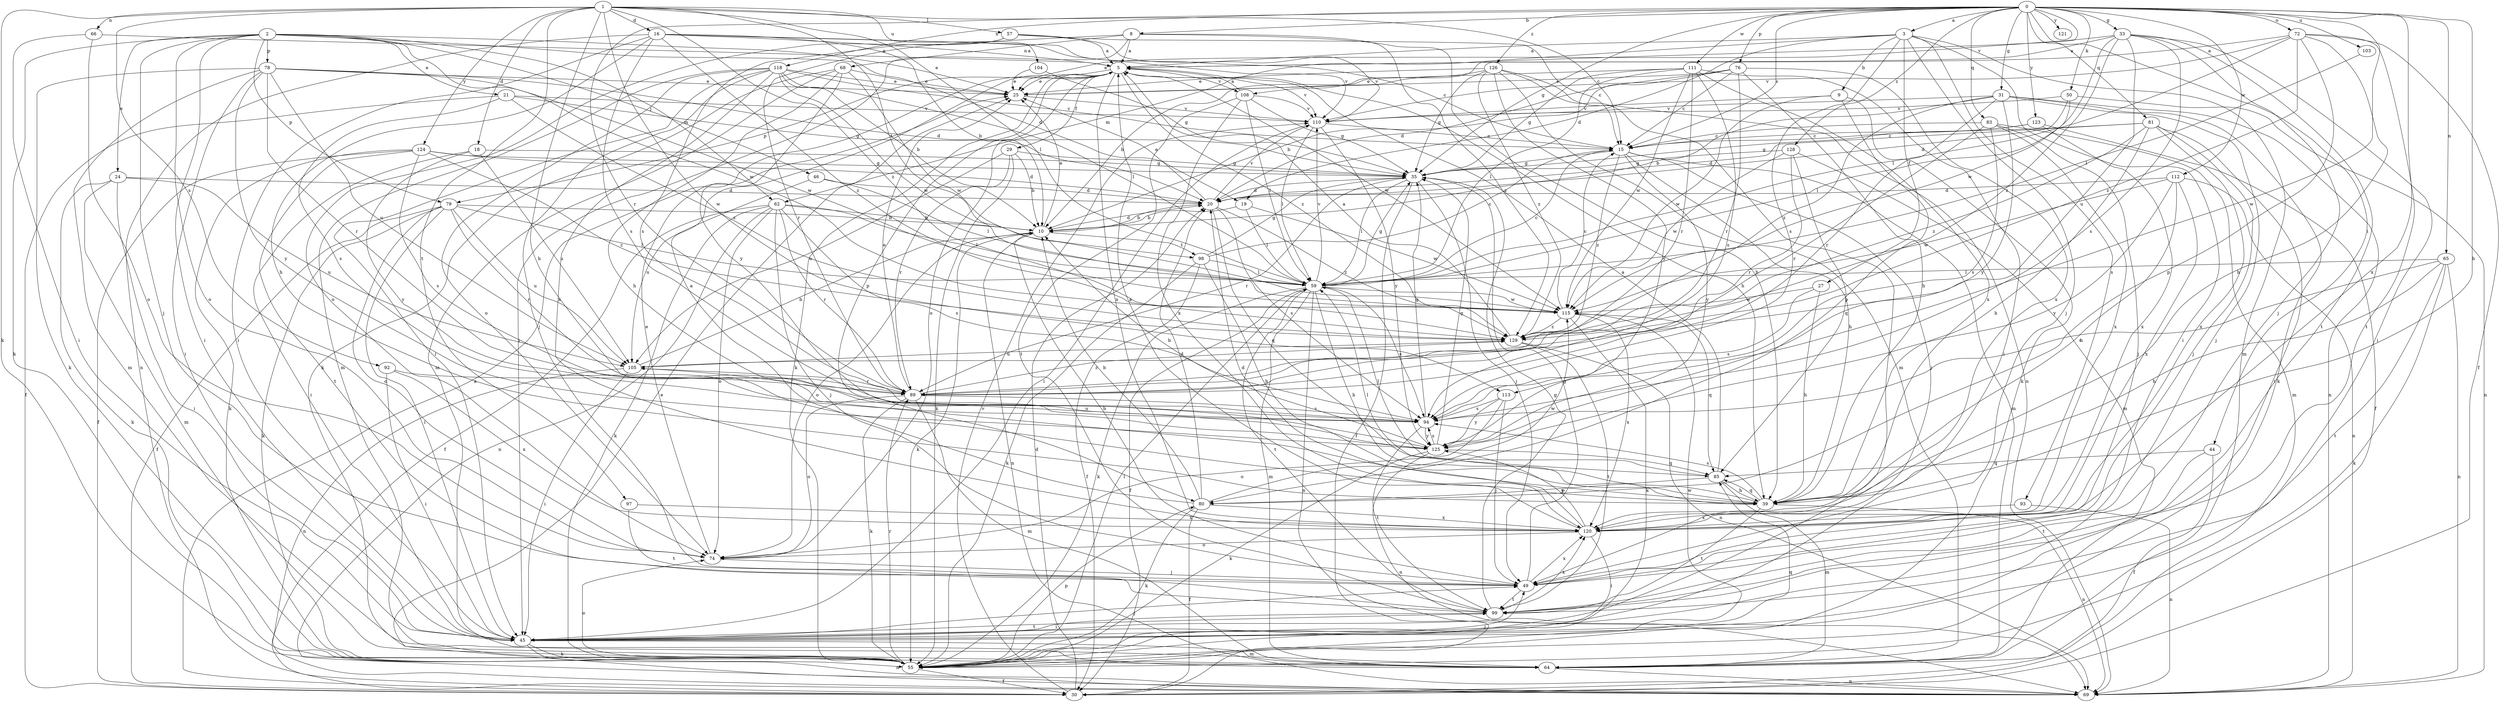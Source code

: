 strict digraph  {
0;
1;
2;
3;
5;
8;
9;
10;
15;
16;
18;
19;
20;
21;
24;
25;
27;
29;
30;
31;
33;
35;
39;
44;
45;
46;
49;
50;
55;
57;
59;
62;
64;
65;
66;
68;
69;
72;
74;
76;
78;
79;
80;
81;
83;
85;
89;
92;
93;
94;
97;
98;
99;
103;
104;
105;
108;
110;
111;
112;
113;
115;
118;
120;
121;
123;
124;
125;
126;
128;
129;
0 -> 3  [label=a];
0 -> 8  [label=b];
0 -> 15  [label=c];
0 -> 31  [label=g];
0 -> 33  [label=g];
0 -> 35  [label=g];
0 -> 39  [label=h];
0 -> 44  [label=i];
0 -> 50  [label=k];
0 -> 65  [label=n];
0 -> 72  [label=o];
0 -> 76  [label=p];
0 -> 81  [label=q];
0 -> 83  [label=q];
0 -> 89  [label=r];
0 -> 103  [label=u];
0 -> 108  [label=v];
0 -> 111  [label=w];
0 -> 112  [label=w];
0 -> 113  [label=w];
0 -> 118  [label=x];
0 -> 120  [label=x];
0 -> 121  [label=y];
0 -> 123  [label=y];
0 -> 126  [label=z];
0 -> 128  [label=z];
1 -> 15  [label=c];
1 -> 16  [label=d];
1 -> 18  [label=d];
1 -> 39  [label=h];
1 -> 55  [label=k];
1 -> 57  [label=l];
1 -> 59  [label=l];
1 -> 66  [label=n];
1 -> 92  [label=s];
1 -> 97  [label=t];
1 -> 98  [label=t];
1 -> 104  [label=u];
1 -> 113  [label=w];
1 -> 124  [label=y];
1 -> 129  [label=z];
2 -> 19  [label=d];
2 -> 21  [label=e];
2 -> 24  [label=e];
2 -> 25  [label=e];
2 -> 45  [label=i];
2 -> 46  [label=j];
2 -> 49  [label=j];
2 -> 55  [label=k];
2 -> 62  [label=m];
2 -> 74  [label=o];
2 -> 78  [label=p];
2 -> 79  [label=p];
2 -> 115  [label=w];
3 -> 5  [label=a];
3 -> 9  [label=b];
3 -> 19  [label=d];
3 -> 27  [label=f];
3 -> 45  [label=i];
3 -> 49  [label=j];
3 -> 62  [label=m];
3 -> 64  [label=m];
3 -> 93  [label=s];
3 -> 94  [label=s];
5 -> 25  [label=e];
5 -> 29  [label=f];
5 -> 39  [label=h];
5 -> 55  [label=k];
5 -> 74  [label=o];
5 -> 79  [label=p];
5 -> 80  [label=p];
5 -> 108  [label=v];
5 -> 110  [label=v];
5 -> 115  [label=w];
5 -> 120  [label=x];
5 -> 129  [label=z];
8 -> 5  [label=a];
8 -> 39  [label=h];
8 -> 45  [label=i];
8 -> 68  [label=n];
8 -> 89  [label=r];
8 -> 129  [label=z];
9 -> 55  [label=k];
9 -> 80  [label=p];
9 -> 110  [label=v];
9 -> 115  [label=w];
10 -> 20  [label=d];
10 -> 25  [label=e];
10 -> 55  [label=k];
10 -> 69  [label=n];
10 -> 74  [label=o];
10 -> 98  [label=t];
15 -> 35  [label=g];
15 -> 39  [label=h];
15 -> 49  [label=j];
15 -> 64  [label=m];
15 -> 125  [label=y];
15 -> 129  [label=z];
16 -> 5  [label=a];
16 -> 10  [label=b];
16 -> 15  [label=c];
16 -> 39  [label=h];
16 -> 45  [label=i];
16 -> 69  [label=n];
16 -> 94  [label=s];
16 -> 110  [label=v];
16 -> 129  [label=z];
18 -> 35  [label=g];
18 -> 45  [label=i];
18 -> 105  [label=u];
18 -> 125  [label=y];
19 -> 10  [label=b];
19 -> 59  [label=l];
19 -> 115  [label=w];
20 -> 10  [label=b];
20 -> 25  [label=e];
20 -> 85  [label=q];
20 -> 94  [label=s];
20 -> 110  [label=v];
20 -> 129  [label=z];
21 -> 30  [label=f];
21 -> 35  [label=g];
21 -> 94  [label=s];
21 -> 110  [label=v];
21 -> 129  [label=z];
24 -> 20  [label=d];
24 -> 45  [label=i];
24 -> 55  [label=k];
24 -> 64  [label=m];
24 -> 105  [label=u];
25 -> 110  [label=v];
27 -> 39  [label=h];
27 -> 94  [label=s];
27 -> 115  [label=w];
29 -> 10  [label=b];
29 -> 35  [label=g];
29 -> 55  [label=k];
29 -> 89  [label=r];
29 -> 105  [label=u];
30 -> 5  [label=a];
30 -> 20  [label=d];
30 -> 110  [label=v];
31 -> 10  [label=b];
31 -> 49  [label=j];
31 -> 55  [label=k];
31 -> 69  [label=n];
31 -> 89  [label=r];
31 -> 110  [label=v];
31 -> 125  [label=y];
31 -> 129  [label=z];
33 -> 5  [label=a];
33 -> 25  [label=e];
33 -> 45  [label=i];
33 -> 49  [label=j];
33 -> 94  [label=s];
33 -> 99  [label=t];
33 -> 105  [label=u];
33 -> 115  [label=w];
33 -> 129  [label=z];
35 -> 20  [label=d];
35 -> 30  [label=f];
35 -> 49  [label=j];
35 -> 59  [label=l];
35 -> 89  [label=r];
39 -> 59  [label=l];
39 -> 69  [label=n];
39 -> 85  [label=q];
39 -> 94  [label=s];
39 -> 99  [label=t];
44 -> 30  [label=f];
44 -> 85  [label=q];
44 -> 99  [label=t];
45 -> 49  [label=j];
45 -> 55  [label=k];
45 -> 64  [label=m];
45 -> 69  [label=n];
45 -> 99  [label=t];
46 -> 20  [label=d];
46 -> 59  [label=l];
46 -> 105  [label=u];
49 -> 10  [label=b];
49 -> 35  [label=g];
49 -> 99  [label=t];
49 -> 120  [label=x];
50 -> 20  [label=d];
50 -> 59  [label=l];
50 -> 69  [label=n];
50 -> 110  [label=v];
55 -> 30  [label=f];
55 -> 49  [label=j];
55 -> 59  [label=l];
55 -> 74  [label=o];
55 -> 80  [label=p];
55 -> 85  [label=q];
55 -> 89  [label=r];
55 -> 115  [label=w];
57 -> 5  [label=a];
57 -> 15  [label=c];
57 -> 74  [label=o];
57 -> 94  [label=s];
57 -> 110  [label=v];
59 -> 15  [label=c];
59 -> 30  [label=f];
59 -> 35  [label=g];
59 -> 39  [label=h];
59 -> 55  [label=k];
59 -> 64  [label=m];
59 -> 69  [label=n];
59 -> 94  [label=s];
59 -> 99  [label=t];
59 -> 110  [label=v];
59 -> 115  [label=w];
62 -> 10  [label=b];
62 -> 30  [label=f];
62 -> 49  [label=j];
62 -> 55  [label=k];
62 -> 59  [label=l];
62 -> 69  [label=n];
62 -> 74  [label=o];
62 -> 89  [label=r];
62 -> 94  [label=s];
64 -> 69  [label=n];
65 -> 39  [label=h];
65 -> 55  [label=k];
65 -> 59  [label=l];
65 -> 69  [label=n];
65 -> 94  [label=s];
65 -> 99  [label=t];
66 -> 5  [label=a];
66 -> 45  [label=i];
66 -> 74  [label=o];
68 -> 25  [label=e];
68 -> 39  [label=h];
68 -> 55  [label=k];
68 -> 64  [label=m];
68 -> 115  [label=w];
68 -> 125  [label=y];
69 -> 25  [label=e];
72 -> 5  [label=a];
72 -> 30  [label=f];
72 -> 39  [label=h];
72 -> 59  [label=l];
72 -> 80  [label=p];
72 -> 99  [label=t];
72 -> 110  [label=v];
72 -> 129  [label=z];
74 -> 25  [label=e];
74 -> 49  [label=j];
76 -> 10  [label=b];
76 -> 15  [label=c];
76 -> 20  [label=d];
76 -> 25  [label=e];
76 -> 39  [label=h];
76 -> 89  [label=r];
76 -> 120  [label=x];
78 -> 20  [label=d];
78 -> 25  [label=e];
78 -> 45  [label=i];
78 -> 55  [label=k];
78 -> 64  [label=m];
78 -> 89  [label=r];
78 -> 105  [label=u];
78 -> 115  [label=w];
78 -> 125  [label=y];
79 -> 10  [label=b];
79 -> 30  [label=f];
79 -> 45  [label=i];
79 -> 55  [label=k];
79 -> 59  [label=l];
79 -> 74  [label=o];
79 -> 89  [label=r];
79 -> 105  [label=u];
80 -> 5  [label=a];
80 -> 10  [label=b];
80 -> 20  [label=d];
80 -> 30  [label=f];
80 -> 55  [label=k];
80 -> 115  [label=w];
80 -> 120  [label=x];
81 -> 15  [label=c];
81 -> 20  [label=d];
81 -> 39  [label=h];
81 -> 45  [label=i];
81 -> 49  [label=j];
81 -> 120  [label=x];
81 -> 129  [label=z];
83 -> 15  [label=c];
83 -> 49  [label=j];
83 -> 64  [label=m];
83 -> 89  [label=r];
83 -> 94  [label=s];
83 -> 120  [label=x];
85 -> 5  [label=a];
85 -> 39  [label=h];
85 -> 59  [label=l];
85 -> 64  [label=m];
85 -> 80  [label=p];
89 -> 25  [label=e];
89 -> 55  [label=k];
89 -> 64  [label=m];
89 -> 74  [label=o];
89 -> 94  [label=s];
89 -> 129  [label=z];
92 -> 45  [label=i];
92 -> 89  [label=r];
92 -> 120  [label=x];
93 -> 69  [label=n];
93 -> 120  [label=x];
94 -> 35  [label=g];
94 -> 99  [label=t];
94 -> 125  [label=y];
97 -> 99  [label=t];
97 -> 120  [label=x];
98 -> 15  [label=c];
98 -> 30  [label=f];
98 -> 35  [label=g];
98 -> 39  [label=h];
98 -> 55  [label=k];
98 -> 59  [label=l];
99 -> 35  [label=g];
99 -> 45  [label=i];
99 -> 120  [label=x];
103 -> 59  [label=l];
104 -> 25  [label=e];
104 -> 35  [label=g];
105 -> 10  [label=b];
105 -> 45  [label=i];
105 -> 69  [label=n];
105 -> 89  [label=r];
108 -> 5  [label=a];
108 -> 35  [label=g];
108 -> 59  [label=l];
108 -> 99  [label=t];
108 -> 110  [label=v];
108 -> 120  [label=x];
110 -> 15  [label=c];
110 -> 45  [label=i];
110 -> 59  [label=l];
110 -> 125  [label=y];
111 -> 25  [label=e];
111 -> 35  [label=g];
111 -> 45  [label=i];
111 -> 59  [label=l];
111 -> 89  [label=r];
111 -> 94  [label=s];
111 -> 115  [label=w];
111 -> 120  [label=x];
112 -> 20  [label=d];
112 -> 39  [label=h];
112 -> 69  [label=n];
112 -> 115  [label=w];
112 -> 120  [label=x];
112 -> 125  [label=y];
113 -> 49  [label=j];
113 -> 74  [label=o];
113 -> 94  [label=s];
113 -> 125  [label=y];
115 -> 15  [label=c];
115 -> 55  [label=k];
115 -> 85  [label=q];
115 -> 120  [label=x];
115 -> 129  [label=z];
118 -> 10  [label=b];
118 -> 15  [label=c];
118 -> 25  [label=e];
118 -> 45  [label=i];
118 -> 49  [label=j];
118 -> 59  [label=l];
118 -> 64  [label=m];
118 -> 74  [label=o];
118 -> 115  [label=w];
118 -> 120  [label=x];
120 -> 5  [label=a];
120 -> 20  [label=d];
120 -> 45  [label=i];
120 -> 74  [label=o];
120 -> 125  [label=y];
123 -> 15  [label=c];
123 -> 30  [label=f];
123 -> 35  [label=g];
123 -> 120  [label=x];
124 -> 20  [label=d];
124 -> 30  [label=f];
124 -> 35  [label=g];
124 -> 55  [label=k];
124 -> 94  [label=s];
124 -> 99  [label=t];
124 -> 129  [label=z];
125 -> 10  [label=b];
125 -> 35  [label=g];
125 -> 55  [label=k];
125 -> 69  [label=n];
125 -> 85  [label=q];
125 -> 94  [label=s];
125 -> 105  [label=u];
126 -> 10  [label=b];
126 -> 25  [label=e];
126 -> 35  [label=g];
126 -> 45  [label=i];
126 -> 64  [label=m];
126 -> 69  [label=n];
126 -> 125  [label=y];
126 -> 129  [label=z];
128 -> 35  [label=g];
128 -> 64  [label=m];
128 -> 85  [label=q];
128 -> 89  [label=r];
128 -> 115  [label=w];
129 -> 5  [label=a];
129 -> 69  [label=n];
129 -> 99  [label=t];
129 -> 105  [label=u];
}
